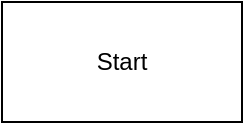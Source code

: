 <mxfile>
    <diagram id="JSnXta1QRsgmaW4V8lLv" name="Page-1">
        <mxGraphModel dx="1355" dy="654" grid="1" gridSize="10" guides="1" tooltips="1" connect="1" arrows="1" fold="1" page="1" pageScale="1" pageWidth="850" pageHeight="1100" math="0" shadow="0">
            <root>
                <mxCell id="0"/>
                <mxCell id="1" parent="0"/>
                <mxCell id="82" value="Start" style="rounded=0;whiteSpace=wrap;html=1;" vertex="1" parent="1">
                    <mxGeometry x="130" y="440" width="120" height="60" as="geometry"/>
                </mxCell>
            </root>
        </mxGraphModel>
    </diagram>
</mxfile>